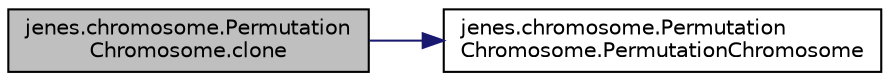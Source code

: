 digraph "jenes.chromosome.PermutationChromosome.clone"
{
  edge [fontname="Helvetica",fontsize="10",labelfontname="Helvetica",labelfontsize="10"];
  node [fontname="Helvetica",fontsize="10",shape=record];
  rankdir="LR";
  Node1 [label="jenes.chromosome.Permutation\lChromosome.clone",height=0.2,width=0.4,color="black", fillcolor="grey75", style="filled" fontcolor="black"];
  Node1 -> Node2 [color="midnightblue",fontsize="10",style="solid",fontname="Helvetica"];
  Node2 [label="jenes.chromosome.Permutation\lChromosome.PermutationChromosome",height=0.2,width=0.4,color="black", fillcolor="white", style="filled",URL="$classjenes_1_1chromosome_1_1_permutation_chromosome.html#a10cdd7769af8702d9b367b1a7a17214d"];
}

